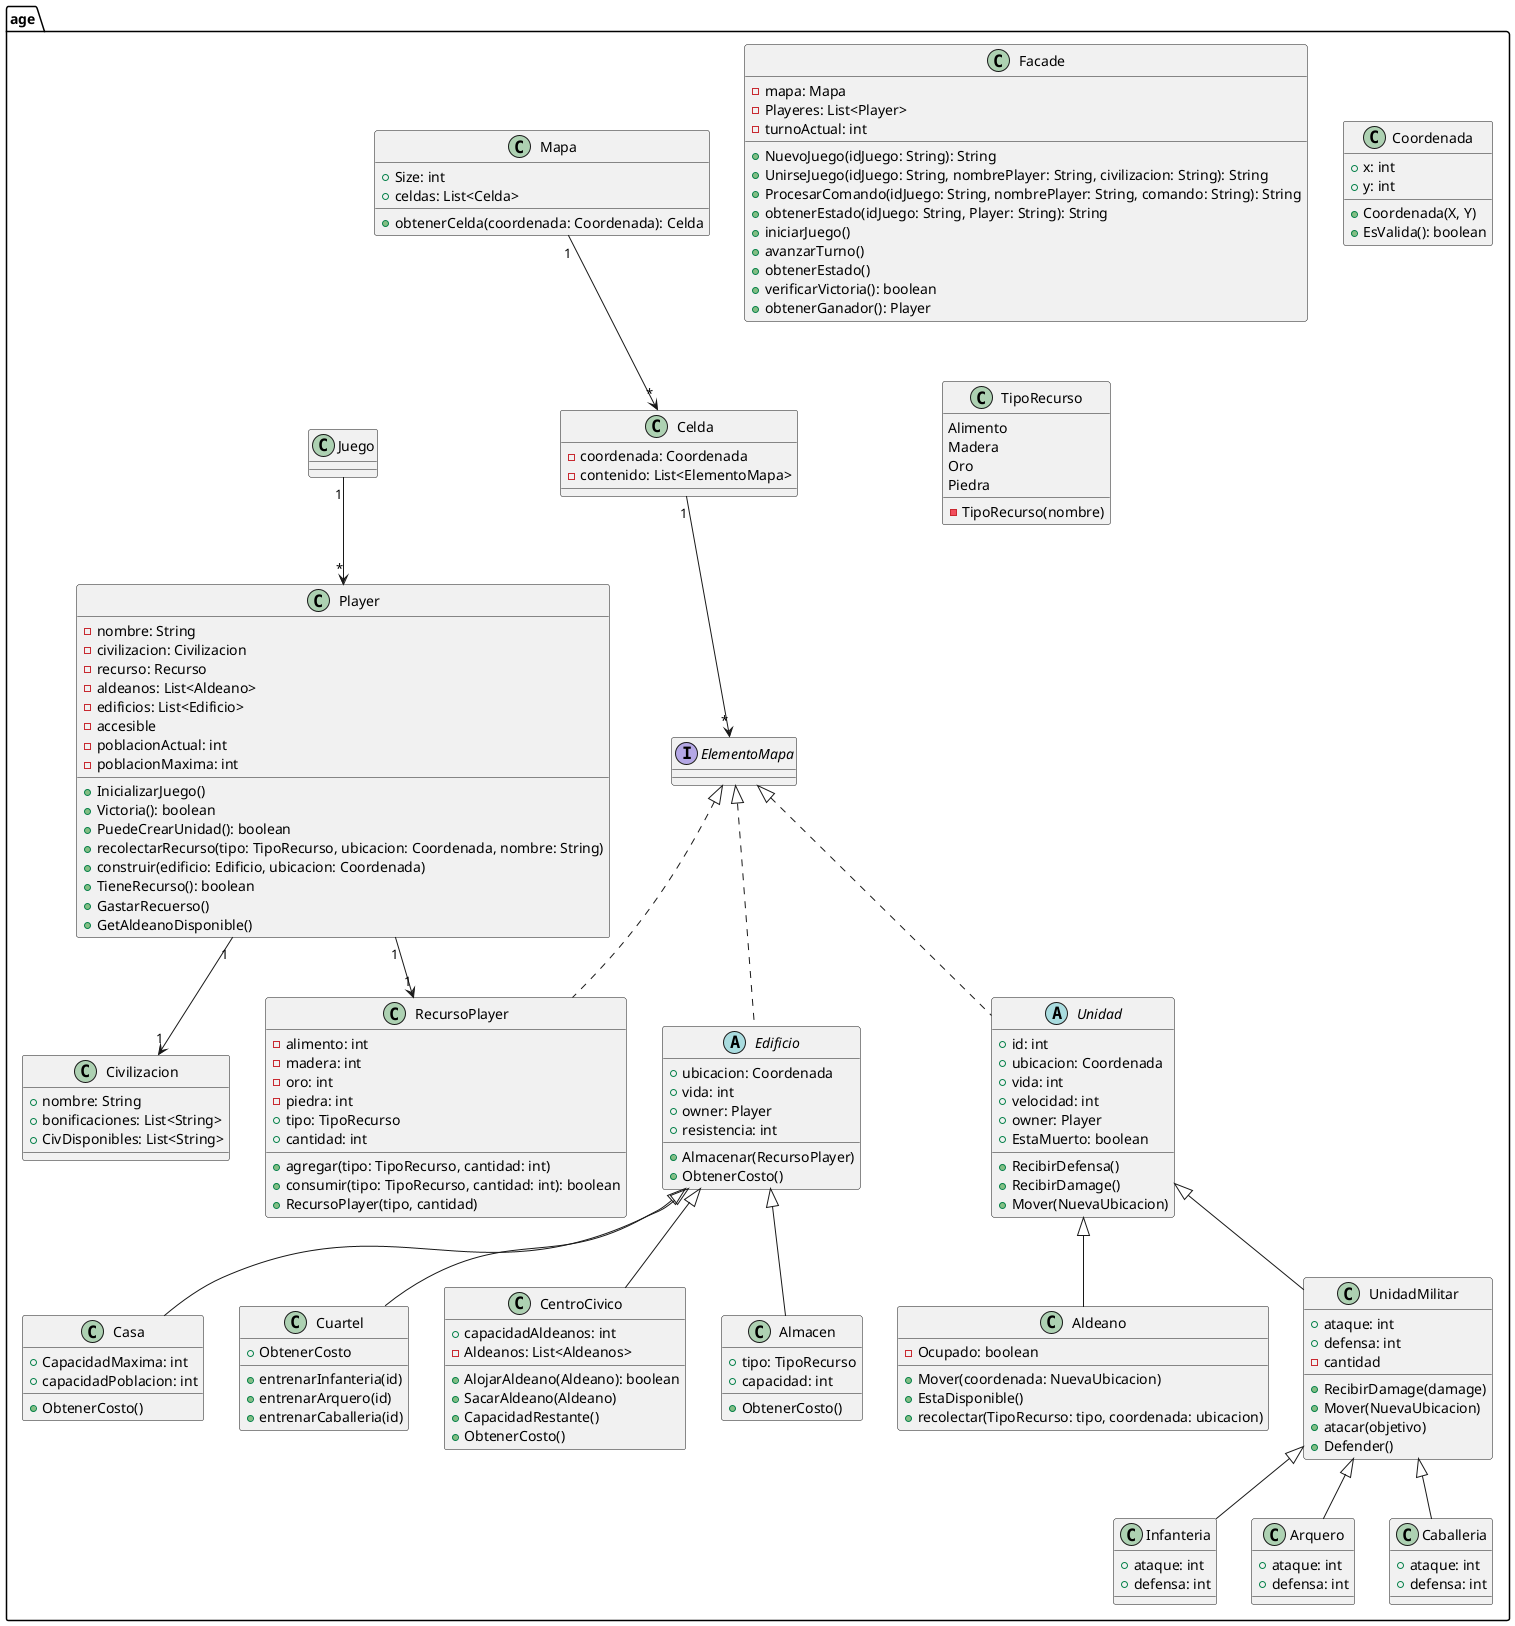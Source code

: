 @startuml PIIProyecto2025


package "age" {

    class Facade {
    + NuevoJuego(idJuego: String): String
    + UnirseJuego(idJuego: String, nombrePlayer: String, civilizacion: String): String
    + ProcesarComando(idJuego: String, nombrePlayer: String, comando: String): String
    + obtenerEstado(idJuego: String, Player: String): String
    - mapa: Mapa
    - Playeres: List<Player>
    - turnoActual: int
    + iniciarJuego()
    + avanzarTurno()
    + obtenerEstado()
    + verificarVictoria(): boolean
    + obtenerGanador(): Player
    }

    class Player {
        - nombre: String
        - civilizacion: Civilizacion
        - recurso: Recurso
        - aldeanos: List<Aldeano>
        - edificios: List<Edificio>
        - accesible
        - poblacionActual: int
        - poblacionMaxima: int
        + InicializarJuego()
        + Victoria(): boolean
        + PuedeCrearUnidad(): boolean
        + recolectarRecurso(tipo: TipoRecurso, ubicacion: Coordenada, nombre: String)
        + construir(edificio: Edificio, ubicacion: Coordenada)
        + TieneRecurso(): boolean
        + GastarRecuerso()
        + GetAldeanoDisponible()
    }

    class Mapa {
        + Size: int
        + celdas: List<Celda>
        + obtenerCelda(coordenada: Coordenada): Celda
    }

    class Celda {
        - coordenada: Coordenada
        - contenido: List<ElementoMapa>
    }

    class Coordenada {
        + x: int
        + y: int
        + Coordenada(X, Y)
        + EsValida(): boolean
    }

    interface ElementoMapa {
    }

    class TipoRecurso {
        Alimento
        Madera
        Oro
        Piedra
        - TipoRecurso(nombre)
    }

    class RecursoPlayer implements ElementoMapa {
        - alimento: int
        - madera: int
        - oro: int
        - piedra: int
        + tipo: TipoRecurso
        + cantidad: int
        + agregar(tipo: TipoRecurso, cantidad: int)
        + consumir(tipo: TipoRecurso, cantidad: int): boolean
        + RecursoPlayer(tipo, cantidad)
    }

    class Civilizacion {
        + nombre: String
        + bonificaciones: List<String>
        + CivDisponibles: List<String>
    }

    abstract class Edificio implements ElementoMapa {
        + ubicacion: Coordenada
        + vida: int
        + owner: Player
        + resistencia: int
        + Almacenar(RecursoPlayer)
        + ObtenerCosto()
    }

    class CentroCivico extends Edificio {
        + capacidadAldeanos: int
        - Aldeanos: List<Aldeanos>
        + AlojarAldeano(Aldeano): boolean
        + SacarAldeano(Aldeano)
        + CapacidadRestante()
        + ObtenerCosto()
    }

    class Almacen extends Edificio {
        + tipo: TipoRecurso
        + capacidad: int
        + ObtenerCosto()
    }

    class Casa extends Edificio {
        + CapacidadMaxima: int
        + capacidadPoblacion: int
        + ObtenerCosto()
    }

    class Cuartel extends Edificio {  
        + entrenarInfanteria(id)
        + entrenarArquero(id)
        + entrenarCaballeria(id)
        + ObtenerCosto 
    }

    abstract class Unidad implements ElementoMapa {
        + id: int
        + ubicacion: Coordenada
        + vida: int
        + velocidad: int
        + owner: Player
        + EstaMuerto: boolean
        + RecibirDefensa()
        + RecibirDamage()
        + Mover(NuevaUbicacion)
    }

    class Aldeano extends Unidad {
        - Ocupado: boolean
        + Mover(coordenada: NuevaUbicacion)
        + EstaDisponible()
        + recolectar(TipoRecurso: tipo, coordenada: ubicacion)
    }

    class UnidadMilitar extends Unidad {
        + ataque: int
        + defensa: int
        - cantidad
        + RecibirDamage(damage)
        + Mover(NuevaUbicacion)
        + atacar(objetivo)
        + Defender()
         
    }

    class Infanteria extends UnidadMilitar {
        + ataque: int 
        + defensa: int
    
    }

    class Arquero extends UnidadMilitar {
        + ataque: int 
        + defensa: int 
    }

    class Caballeria extends UnidadMilitar {
        + ataque: int 
        + defensa: int 
    }
    
    Juego "1" --> "*" Player
    Player "1" --> "1" Civilizacion
    Player "1" --> "1" RecursoPlayer
    Mapa "1" --> "*" Celda
    Celda "1" --> "*" ElementoMapa

}

@enduml
